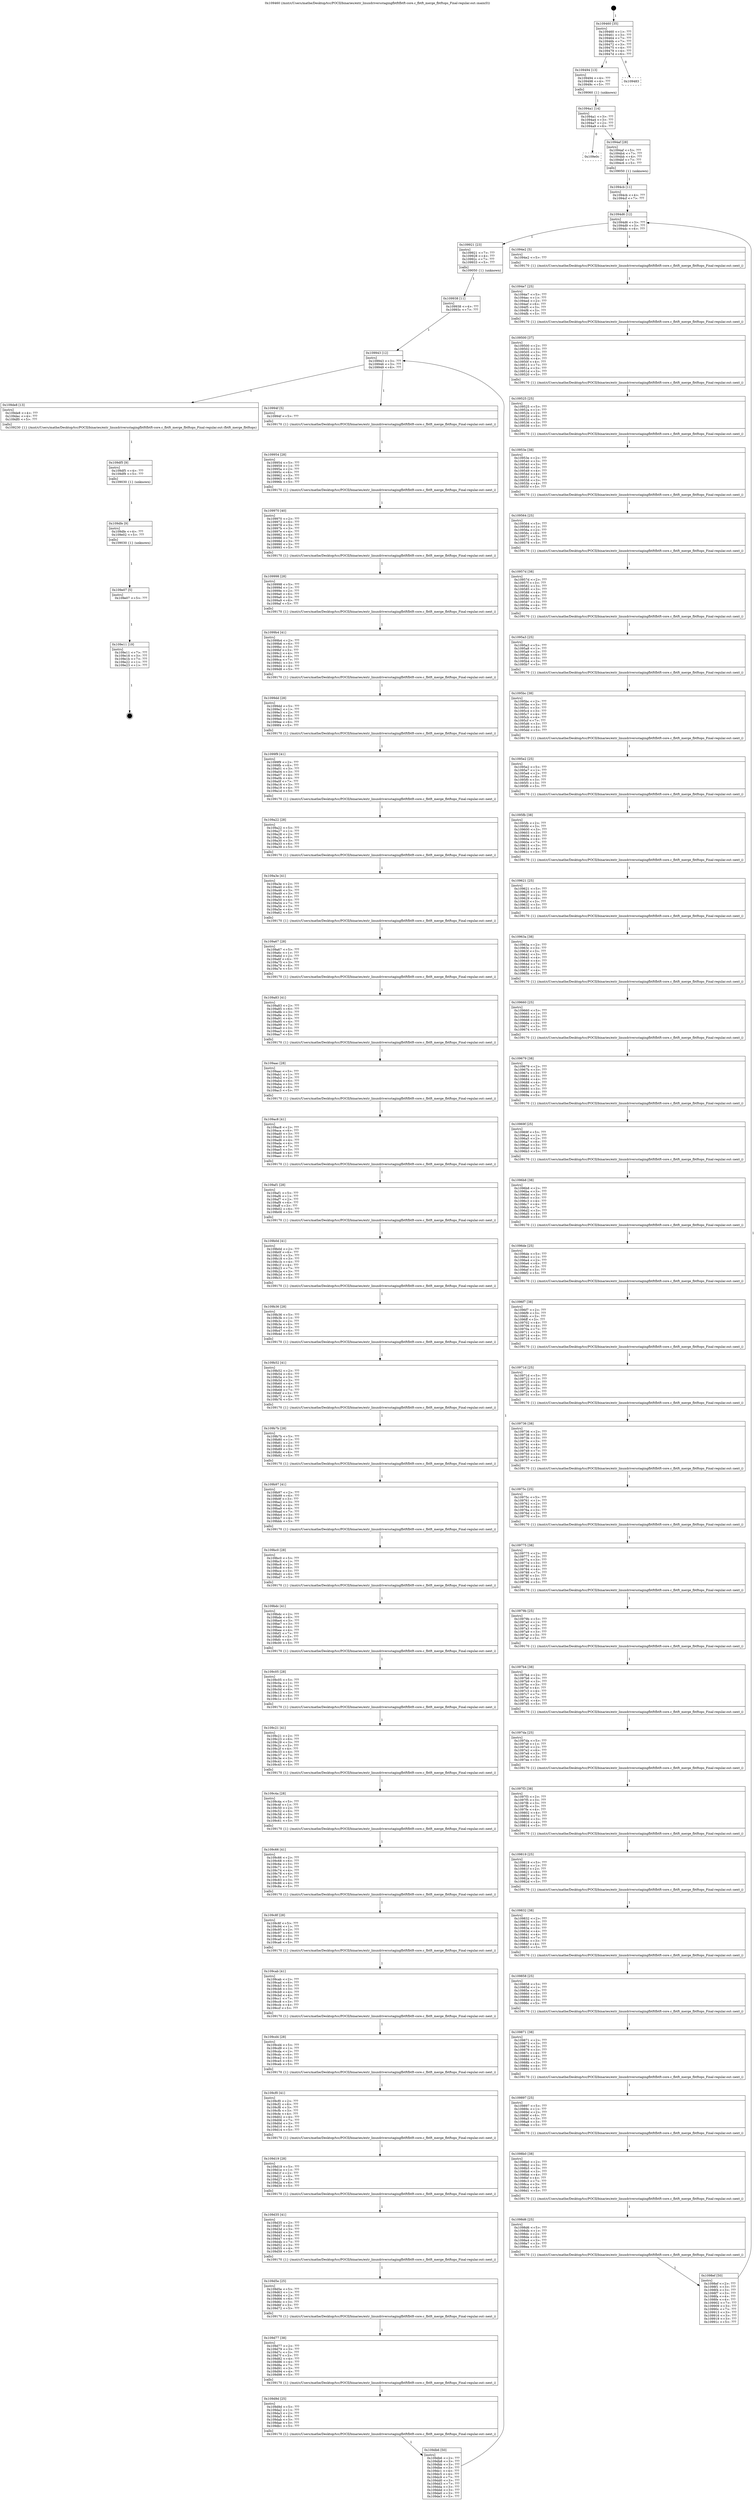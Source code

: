 digraph "0x109460" {
  label = "0x109460 (/mnt/c/Users/mathe/Desktop/tcc/POCII/binaries/extr_linuxdriversstagingfbtftfbtft-core.c_fbtft_merge_fbtftops_Final-regular.out::main(0))"
  labelloc = "t"
  node[shape=record]

  Entry [label="",width=0.3,height=0.3,shape=circle,fillcolor=black,style=filled]
  "0x109460" [label="{
     0x109460 [35]\l
     | [instrs]\l
     &nbsp;&nbsp;0x109460 \<+1\>: ???\l
     &nbsp;&nbsp;0x109461 \<+3\>: ???\l
     &nbsp;&nbsp;0x109464 \<+7\>: ???\l
     &nbsp;&nbsp;0x10946b \<+7\>: ???\l
     &nbsp;&nbsp;0x109472 \<+3\>: ???\l
     &nbsp;&nbsp;0x109475 \<+4\>: ???\l
     &nbsp;&nbsp;0x109479 \<+4\>: ???\l
     &nbsp;&nbsp;0x10947d \<+6\>: ???\l
  }"]
  "0x109494" [label="{
     0x109494 [13]\l
     | [instrs]\l
     &nbsp;&nbsp;0x109494 \<+4\>: ???\l
     &nbsp;&nbsp;0x109498 \<+4\>: ???\l
     &nbsp;&nbsp;0x10949c \<+5\>: ???\l
     | [calls]\l
     &nbsp;&nbsp;0x109060 \{1\} (unknown)\l
  }"]
  "0x109483" [label="{
     0x109483\l
  }", style=dashed]
  "0x1094a1" [label="{
     0x1094a1 [14]\l
     | [instrs]\l
     &nbsp;&nbsp;0x1094a1 \<+3\>: ???\l
     &nbsp;&nbsp;0x1094a4 \<+3\>: ???\l
     &nbsp;&nbsp;0x1094a7 \<+2\>: ???\l
     &nbsp;&nbsp;0x1094a9 \<+6\>: ???\l
  }"]
  "0x109e0c" [label="{
     0x109e0c\l
  }", style=dashed]
  "0x1094af" [label="{
     0x1094af [28]\l
     | [instrs]\l
     &nbsp;&nbsp;0x1094af \<+5\>: ???\l
     &nbsp;&nbsp;0x1094b4 \<+7\>: ???\l
     &nbsp;&nbsp;0x1094bb \<+4\>: ???\l
     &nbsp;&nbsp;0x1094bf \<+7\>: ???\l
     &nbsp;&nbsp;0x1094c6 \<+5\>: ???\l
     | [calls]\l
     &nbsp;&nbsp;0x109050 \{1\} (unknown)\l
  }"]
  Exit [label="",width=0.3,height=0.3,shape=circle,fillcolor=black,style=filled,peripheries=2]
  "0x1094d6" [label="{
     0x1094d6 [12]\l
     | [instrs]\l
     &nbsp;&nbsp;0x1094d6 \<+3\>: ???\l
     &nbsp;&nbsp;0x1094d9 \<+3\>: ???\l
     &nbsp;&nbsp;0x1094dc \<+6\>: ???\l
  }"]
  "0x109921" [label="{
     0x109921 [23]\l
     | [instrs]\l
     &nbsp;&nbsp;0x109921 \<+7\>: ???\l
     &nbsp;&nbsp;0x109928 \<+4\>: ???\l
     &nbsp;&nbsp;0x10992c \<+7\>: ???\l
     &nbsp;&nbsp;0x109933 \<+5\>: ???\l
     | [calls]\l
     &nbsp;&nbsp;0x109050 \{1\} (unknown)\l
  }"]
  "0x1094e2" [label="{
     0x1094e2 [5]\l
     | [instrs]\l
     &nbsp;&nbsp;0x1094e2 \<+5\>: ???\l
     | [calls]\l
     &nbsp;&nbsp;0x109170 \{1\} (/mnt/c/Users/mathe/Desktop/tcc/POCII/binaries/extr_linuxdriversstagingfbtftfbtft-core.c_fbtft_merge_fbtftops_Final-regular.out::next_i)\l
  }"]
  "0x1094e7" [label="{
     0x1094e7 [25]\l
     | [instrs]\l
     &nbsp;&nbsp;0x1094e7 \<+5\>: ???\l
     &nbsp;&nbsp;0x1094ec \<+1\>: ???\l
     &nbsp;&nbsp;0x1094ed \<+2\>: ???\l
     &nbsp;&nbsp;0x1094ef \<+6\>: ???\l
     &nbsp;&nbsp;0x1094f5 \<+3\>: ???\l
     &nbsp;&nbsp;0x1094f8 \<+3\>: ???\l
     &nbsp;&nbsp;0x1094fb \<+5\>: ???\l
     | [calls]\l
     &nbsp;&nbsp;0x109170 \{1\} (/mnt/c/Users/mathe/Desktop/tcc/POCII/binaries/extr_linuxdriversstagingfbtftfbtft-core.c_fbtft_merge_fbtftops_Final-regular.out::next_i)\l
  }"]
  "0x109500" [label="{
     0x109500 [37]\l
     | [instrs]\l
     &nbsp;&nbsp;0x109500 \<+2\>: ???\l
     &nbsp;&nbsp;0x109502 \<+3\>: ???\l
     &nbsp;&nbsp;0x109505 \<+3\>: ???\l
     &nbsp;&nbsp;0x109508 \<+3\>: ???\l
     &nbsp;&nbsp;0x10950b \<+4\>: ???\l
     &nbsp;&nbsp;0x10950f \<+4\>: ???\l
     &nbsp;&nbsp;0x109513 \<+7\>: ???\l
     &nbsp;&nbsp;0x10951a \<+3\>: ???\l
     &nbsp;&nbsp;0x10951d \<+3\>: ???\l
     &nbsp;&nbsp;0x109520 \<+5\>: ???\l
     | [calls]\l
     &nbsp;&nbsp;0x109170 \{1\} (/mnt/c/Users/mathe/Desktop/tcc/POCII/binaries/extr_linuxdriversstagingfbtftfbtft-core.c_fbtft_merge_fbtftops_Final-regular.out::next_i)\l
  }"]
  "0x109525" [label="{
     0x109525 [25]\l
     | [instrs]\l
     &nbsp;&nbsp;0x109525 \<+5\>: ???\l
     &nbsp;&nbsp;0x10952a \<+1\>: ???\l
     &nbsp;&nbsp;0x10952b \<+2\>: ???\l
     &nbsp;&nbsp;0x10952d \<+6\>: ???\l
     &nbsp;&nbsp;0x109533 \<+3\>: ???\l
     &nbsp;&nbsp;0x109536 \<+3\>: ???\l
     &nbsp;&nbsp;0x109539 \<+5\>: ???\l
     | [calls]\l
     &nbsp;&nbsp;0x109170 \{1\} (/mnt/c/Users/mathe/Desktop/tcc/POCII/binaries/extr_linuxdriversstagingfbtftfbtft-core.c_fbtft_merge_fbtftops_Final-regular.out::next_i)\l
  }"]
  "0x10953e" [label="{
     0x10953e [38]\l
     | [instrs]\l
     &nbsp;&nbsp;0x10953e \<+2\>: ???\l
     &nbsp;&nbsp;0x109540 \<+3\>: ???\l
     &nbsp;&nbsp;0x109543 \<+3\>: ???\l
     &nbsp;&nbsp;0x109546 \<+3\>: ???\l
     &nbsp;&nbsp;0x109549 \<+4\>: ???\l
     &nbsp;&nbsp;0x10954d \<+4\>: ???\l
     &nbsp;&nbsp;0x109551 \<+7\>: ???\l
     &nbsp;&nbsp;0x109558 \<+3\>: ???\l
     &nbsp;&nbsp;0x10955b \<+4\>: ???\l
     &nbsp;&nbsp;0x10955f \<+5\>: ???\l
     | [calls]\l
     &nbsp;&nbsp;0x109170 \{1\} (/mnt/c/Users/mathe/Desktop/tcc/POCII/binaries/extr_linuxdriversstagingfbtftfbtft-core.c_fbtft_merge_fbtftops_Final-regular.out::next_i)\l
  }"]
  "0x109564" [label="{
     0x109564 [25]\l
     | [instrs]\l
     &nbsp;&nbsp;0x109564 \<+5\>: ???\l
     &nbsp;&nbsp;0x109569 \<+1\>: ???\l
     &nbsp;&nbsp;0x10956a \<+2\>: ???\l
     &nbsp;&nbsp;0x10956c \<+6\>: ???\l
     &nbsp;&nbsp;0x109572 \<+3\>: ???\l
     &nbsp;&nbsp;0x109575 \<+3\>: ???\l
     &nbsp;&nbsp;0x109578 \<+5\>: ???\l
     | [calls]\l
     &nbsp;&nbsp;0x109170 \{1\} (/mnt/c/Users/mathe/Desktop/tcc/POCII/binaries/extr_linuxdriversstagingfbtftfbtft-core.c_fbtft_merge_fbtftops_Final-regular.out::next_i)\l
  }"]
  "0x10957d" [label="{
     0x10957d [38]\l
     | [instrs]\l
     &nbsp;&nbsp;0x10957d \<+2\>: ???\l
     &nbsp;&nbsp;0x10957f \<+3\>: ???\l
     &nbsp;&nbsp;0x109582 \<+3\>: ???\l
     &nbsp;&nbsp;0x109585 \<+3\>: ???\l
     &nbsp;&nbsp;0x109588 \<+4\>: ???\l
     &nbsp;&nbsp;0x10958c \<+4\>: ???\l
     &nbsp;&nbsp;0x109590 \<+7\>: ???\l
     &nbsp;&nbsp;0x109597 \<+3\>: ???\l
     &nbsp;&nbsp;0x10959a \<+4\>: ???\l
     &nbsp;&nbsp;0x10959e \<+5\>: ???\l
     | [calls]\l
     &nbsp;&nbsp;0x109170 \{1\} (/mnt/c/Users/mathe/Desktop/tcc/POCII/binaries/extr_linuxdriversstagingfbtftfbtft-core.c_fbtft_merge_fbtftops_Final-regular.out::next_i)\l
  }"]
  "0x1095a3" [label="{
     0x1095a3 [25]\l
     | [instrs]\l
     &nbsp;&nbsp;0x1095a3 \<+5\>: ???\l
     &nbsp;&nbsp;0x1095a8 \<+1\>: ???\l
     &nbsp;&nbsp;0x1095a9 \<+2\>: ???\l
     &nbsp;&nbsp;0x1095ab \<+6\>: ???\l
     &nbsp;&nbsp;0x1095b1 \<+3\>: ???\l
     &nbsp;&nbsp;0x1095b4 \<+3\>: ???\l
     &nbsp;&nbsp;0x1095b7 \<+5\>: ???\l
     | [calls]\l
     &nbsp;&nbsp;0x109170 \{1\} (/mnt/c/Users/mathe/Desktop/tcc/POCII/binaries/extr_linuxdriversstagingfbtftfbtft-core.c_fbtft_merge_fbtftops_Final-regular.out::next_i)\l
  }"]
  "0x1095bc" [label="{
     0x1095bc [38]\l
     | [instrs]\l
     &nbsp;&nbsp;0x1095bc \<+2\>: ???\l
     &nbsp;&nbsp;0x1095be \<+3\>: ???\l
     &nbsp;&nbsp;0x1095c1 \<+3\>: ???\l
     &nbsp;&nbsp;0x1095c4 \<+3\>: ???\l
     &nbsp;&nbsp;0x1095c7 \<+4\>: ???\l
     &nbsp;&nbsp;0x1095cb \<+4\>: ???\l
     &nbsp;&nbsp;0x1095cf \<+7\>: ???\l
     &nbsp;&nbsp;0x1095d6 \<+3\>: ???\l
     &nbsp;&nbsp;0x1095d9 \<+4\>: ???\l
     &nbsp;&nbsp;0x1095dd \<+5\>: ???\l
     | [calls]\l
     &nbsp;&nbsp;0x109170 \{1\} (/mnt/c/Users/mathe/Desktop/tcc/POCII/binaries/extr_linuxdriversstagingfbtftfbtft-core.c_fbtft_merge_fbtftops_Final-regular.out::next_i)\l
  }"]
  "0x1095e2" [label="{
     0x1095e2 [25]\l
     | [instrs]\l
     &nbsp;&nbsp;0x1095e2 \<+5\>: ???\l
     &nbsp;&nbsp;0x1095e7 \<+1\>: ???\l
     &nbsp;&nbsp;0x1095e8 \<+2\>: ???\l
     &nbsp;&nbsp;0x1095ea \<+6\>: ???\l
     &nbsp;&nbsp;0x1095f0 \<+3\>: ???\l
     &nbsp;&nbsp;0x1095f3 \<+3\>: ???\l
     &nbsp;&nbsp;0x1095f6 \<+5\>: ???\l
     | [calls]\l
     &nbsp;&nbsp;0x109170 \{1\} (/mnt/c/Users/mathe/Desktop/tcc/POCII/binaries/extr_linuxdriversstagingfbtftfbtft-core.c_fbtft_merge_fbtftops_Final-regular.out::next_i)\l
  }"]
  "0x1095fb" [label="{
     0x1095fb [38]\l
     | [instrs]\l
     &nbsp;&nbsp;0x1095fb \<+2\>: ???\l
     &nbsp;&nbsp;0x1095fd \<+3\>: ???\l
     &nbsp;&nbsp;0x109600 \<+3\>: ???\l
     &nbsp;&nbsp;0x109603 \<+3\>: ???\l
     &nbsp;&nbsp;0x109606 \<+4\>: ???\l
     &nbsp;&nbsp;0x10960a \<+4\>: ???\l
     &nbsp;&nbsp;0x10960e \<+7\>: ???\l
     &nbsp;&nbsp;0x109615 \<+3\>: ???\l
     &nbsp;&nbsp;0x109618 \<+4\>: ???\l
     &nbsp;&nbsp;0x10961c \<+5\>: ???\l
     | [calls]\l
     &nbsp;&nbsp;0x109170 \{1\} (/mnt/c/Users/mathe/Desktop/tcc/POCII/binaries/extr_linuxdriversstagingfbtftfbtft-core.c_fbtft_merge_fbtftops_Final-regular.out::next_i)\l
  }"]
  "0x109621" [label="{
     0x109621 [25]\l
     | [instrs]\l
     &nbsp;&nbsp;0x109621 \<+5\>: ???\l
     &nbsp;&nbsp;0x109626 \<+1\>: ???\l
     &nbsp;&nbsp;0x109627 \<+2\>: ???\l
     &nbsp;&nbsp;0x109629 \<+6\>: ???\l
     &nbsp;&nbsp;0x10962f \<+3\>: ???\l
     &nbsp;&nbsp;0x109632 \<+3\>: ???\l
     &nbsp;&nbsp;0x109635 \<+5\>: ???\l
     | [calls]\l
     &nbsp;&nbsp;0x109170 \{1\} (/mnt/c/Users/mathe/Desktop/tcc/POCII/binaries/extr_linuxdriversstagingfbtftfbtft-core.c_fbtft_merge_fbtftops_Final-regular.out::next_i)\l
  }"]
  "0x10963a" [label="{
     0x10963a [38]\l
     | [instrs]\l
     &nbsp;&nbsp;0x10963a \<+2\>: ???\l
     &nbsp;&nbsp;0x10963c \<+3\>: ???\l
     &nbsp;&nbsp;0x10963f \<+3\>: ???\l
     &nbsp;&nbsp;0x109642 \<+3\>: ???\l
     &nbsp;&nbsp;0x109645 \<+4\>: ???\l
     &nbsp;&nbsp;0x109649 \<+4\>: ???\l
     &nbsp;&nbsp;0x10964d \<+7\>: ???\l
     &nbsp;&nbsp;0x109654 \<+3\>: ???\l
     &nbsp;&nbsp;0x109657 \<+4\>: ???\l
     &nbsp;&nbsp;0x10965b \<+5\>: ???\l
     | [calls]\l
     &nbsp;&nbsp;0x109170 \{1\} (/mnt/c/Users/mathe/Desktop/tcc/POCII/binaries/extr_linuxdriversstagingfbtftfbtft-core.c_fbtft_merge_fbtftops_Final-regular.out::next_i)\l
  }"]
  "0x109660" [label="{
     0x109660 [25]\l
     | [instrs]\l
     &nbsp;&nbsp;0x109660 \<+5\>: ???\l
     &nbsp;&nbsp;0x109665 \<+1\>: ???\l
     &nbsp;&nbsp;0x109666 \<+2\>: ???\l
     &nbsp;&nbsp;0x109668 \<+6\>: ???\l
     &nbsp;&nbsp;0x10966e \<+3\>: ???\l
     &nbsp;&nbsp;0x109671 \<+3\>: ???\l
     &nbsp;&nbsp;0x109674 \<+5\>: ???\l
     | [calls]\l
     &nbsp;&nbsp;0x109170 \{1\} (/mnt/c/Users/mathe/Desktop/tcc/POCII/binaries/extr_linuxdriversstagingfbtftfbtft-core.c_fbtft_merge_fbtftops_Final-regular.out::next_i)\l
  }"]
  "0x109679" [label="{
     0x109679 [38]\l
     | [instrs]\l
     &nbsp;&nbsp;0x109679 \<+2\>: ???\l
     &nbsp;&nbsp;0x10967b \<+3\>: ???\l
     &nbsp;&nbsp;0x10967e \<+3\>: ???\l
     &nbsp;&nbsp;0x109681 \<+3\>: ???\l
     &nbsp;&nbsp;0x109684 \<+4\>: ???\l
     &nbsp;&nbsp;0x109688 \<+4\>: ???\l
     &nbsp;&nbsp;0x10968c \<+7\>: ???\l
     &nbsp;&nbsp;0x109693 \<+3\>: ???\l
     &nbsp;&nbsp;0x109696 \<+4\>: ???\l
     &nbsp;&nbsp;0x10969a \<+5\>: ???\l
     | [calls]\l
     &nbsp;&nbsp;0x109170 \{1\} (/mnt/c/Users/mathe/Desktop/tcc/POCII/binaries/extr_linuxdriversstagingfbtftfbtft-core.c_fbtft_merge_fbtftops_Final-regular.out::next_i)\l
  }"]
  "0x10969f" [label="{
     0x10969f [25]\l
     | [instrs]\l
     &nbsp;&nbsp;0x10969f \<+5\>: ???\l
     &nbsp;&nbsp;0x1096a4 \<+1\>: ???\l
     &nbsp;&nbsp;0x1096a5 \<+2\>: ???\l
     &nbsp;&nbsp;0x1096a7 \<+6\>: ???\l
     &nbsp;&nbsp;0x1096ad \<+3\>: ???\l
     &nbsp;&nbsp;0x1096b0 \<+3\>: ???\l
     &nbsp;&nbsp;0x1096b3 \<+5\>: ???\l
     | [calls]\l
     &nbsp;&nbsp;0x109170 \{1\} (/mnt/c/Users/mathe/Desktop/tcc/POCII/binaries/extr_linuxdriversstagingfbtftfbtft-core.c_fbtft_merge_fbtftops_Final-regular.out::next_i)\l
  }"]
  "0x1096b8" [label="{
     0x1096b8 [38]\l
     | [instrs]\l
     &nbsp;&nbsp;0x1096b8 \<+2\>: ???\l
     &nbsp;&nbsp;0x1096ba \<+3\>: ???\l
     &nbsp;&nbsp;0x1096bd \<+3\>: ???\l
     &nbsp;&nbsp;0x1096c0 \<+3\>: ???\l
     &nbsp;&nbsp;0x1096c3 \<+4\>: ???\l
     &nbsp;&nbsp;0x1096c7 \<+4\>: ???\l
     &nbsp;&nbsp;0x1096cb \<+7\>: ???\l
     &nbsp;&nbsp;0x1096d2 \<+3\>: ???\l
     &nbsp;&nbsp;0x1096d5 \<+4\>: ???\l
     &nbsp;&nbsp;0x1096d9 \<+5\>: ???\l
     | [calls]\l
     &nbsp;&nbsp;0x109170 \{1\} (/mnt/c/Users/mathe/Desktop/tcc/POCII/binaries/extr_linuxdriversstagingfbtftfbtft-core.c_fbtft_merge_fbtftops_Final-regular.out::next_i)\l
  }"]
  "0x1096de" [label="{
     0x1096de [25]\l
     | [instrs]\l
     &nbsp;&nbsp;0x1096de \<+5\>: ???\l
     &nbsp;&nbsp;0x1096e3 \<+1\>: ???\l
     &nbsp;&nbsp;0x1096e4 \<+2\>: ???\l
     &nbsp;&nbsp;0x1096e6 \<+6\>: ???\l
     &nbsp;&nbsp;0x1096ec \<+3\>: ???\l
     &nbsp;&nbsp;0x1096ef \<+3\>: ???\l
     &nbsp;&nbsp;0x1096f2 \<+5\>: ???\l
     | [calls]\l
     &nbsp;&nbsp;0x109170 \{1\} (/mnt/c/Users/mathe/Desktop/tcc/POCII/binaries/extr_linuxdriversstagingfbtftfbtft-core.c_fbtft_merge_fbtftops_Final-regular.out::next_i)\l
  }"]
  "0x1096f7" [label="{
     0x1096f7 [38]\l
     | [instrs]\l
     &nbsp;&nbsp;0x1096f7 \<+2\>: ???\l
     &nbsp;&nbsp;0x1096f9 \<+3\>: ???\l
     &nbsp;&nbsp;0x1096fc \<+3\>: ???\l
     &nbsp;&nbsp;0x1096ff \<+3\>: ???\l
     &nbsp;&nbsp;0x109702 \<+4\>: ???\l
     &nbsp;&nbsp;0x109706 \<+4\>: ???\l
     &nbsp;&nbsp;0x10970a \<+7\>: ???\l
     &nbsp;&nbsp;0x109711 \<+3\>: ???\l
     &nbsp;&nbsp;0x109714 \<+4\>: ???\l
     &nbsp;&nbsp;0x109718 \<+5\>: ???\l
     | [calls]\l
     &nbsp;&nbsp;0x109170 \{1\} (/mnt/c/Users/mathe/Desktop/tcc/POCII/binaries/extr_linuxdriversstagingfbtftfbtft-core.c_fbtft_merge_fbtftops_Final-regular.out::next_i)\l
  }"]
  "0x10971d" [label="{
     0x10971d [25]\l
     | [instrs]\l
     &nbsp;&nbsp;0x10971d \<+5\>: ???\l
     &nbsp;&nbsp;0x109722 \<+1\>: ???\l
     &nbsp;&nbsp;0x109723 \<+2\>: ???\l
     &nbsp;&nbsp;0x109725 \<+6\>: ???\l
     &nbsp;&nbsp;0x10972b \<+3\>: ???\l
     &nbsp;&nbsp;0x10972e \<+3\>: ???\l
     &nbsp;&nbsp;0x109731 \<+5\>: ???\l
     | [calls]\l
     &nbsp;&nbsp;0x109170 \{1\} (/mnt/c/Users/mathe/Desktop/tcc/POCII/binaries/extr_linuxdriversstagingfbtftfbtft-core.c_fbtft_merge_fbtftops_Final-regular.out::next_i)\l
  }"]
  "0x109736" [label="{
     0x109736 [38]\l
     | [instrs]\l
     &nbsp;&nbsp;0x109736 \<+2\>: ???\l
     &nbsp;&nbsp;0x109738 \<+3\>: ???\l
     &nbsp;&nbsp;0x10973b \<+3\>: ???\l
     &nbsp;&nbsp;0x10973e \<+3\>: ???\l
     &nbsp;&nbsp;0x109741 \<+4\>: ???\l
     &nbsp;&nbsp;0x109745 \<+4\>: ???\l
     &nbsp;&nbsp;0x109749 \<+7\>: ???\l
     &nbsp;&nbsp;0x109750 \<+3\>: ???\l
     &nbsp;&nbsp;0x109753 \<+4\>: ???\l
     &nbsp;&nbsp;0x109757 \<+5\>: ???\l
     | [calls]\l
     &nbsp;&nbsp;0x109170 \{1\} (/mnt/c/Users/mathe/Desktop/tcc/POCII/binaries/extr_linuxdriversstagingfbtftfbtft-core.c_fbtft_merge_fbtftops_Final-regular.out::next_i)\l
  }"]
  "0x10975c" [label="{
     0x10975c [25]\l
     | [instrs]\l
     &nbsp;&nbsp;0x10975c \<+5\>: ???\l
     &nbsp;&nbsp;0x109761 \<+1\>: ???\l
     &nbsp;&nbsp;0x109762 \<+2\>: ???\l
     &nbsp;&nbsp;0x109764 \<+6\>: ???\l
     &nbsp;&nbsp;0x10976a \<+3\>: ???\l
     &nbsp;&nbsp;0x10976d \<+3\>: ???\l
     &nbsp;&nbsp;0x109770 \<+5\>: ???\l
     | [calls]\l
     &nbsp;&nbsp;0x109170 \{1\} (/mnt/c/Users/mathe/Desktop/tcc/POCII/binaries/extr_linuxdriversstagingfbtftfbtft-core.c_fbtft_merge_fbtftops_Final-regular.out::next_i)\l
  }"]
  "0x109775" [label="{
     0x109775 [38]\l
     | [instrs]\l
     &nbsp;&nbsp;0x109775 \<+2\>: ???\l
     &nbsp;&nbsp;0x109777 \<+3\>: ???\l
     &nbsp;&nbsp;0x10977a \<+3\>: ???\l
     &nbsp;&nbsp;0x10977d \<+3\>: ???\l
     &nbsp;&nbsp;0x109780 \<+4\>: ???\l
     &nbsp;&nbsp;0x109784 \<+4\>: ???\l
     &nbsp;&nbsp;0x109788 \<+7\>: ???\l
     &nbsp;&nbsp;0x10978f \<+3\>: ???\l
     &nbsp;&nbsp;0x109792 \<+4\>: ???\l
     &nbsp;&nbsp;0x109796 \<+5\>: ???\l
     | [calls]\l
     &nbsp;&nbsp;0x109170 \{1\} (/mnt/c/Users/mathe/Desktop/tcc/POCII/binaries/extr_linuxdriversstagingfbtftfbtft-core.c_fbtft_merge_fbtftops_Final-regular.out::next_i)\l
  }"]
  "0x10979b" [label="{
     0x10979b [25]\l
     | [instrs]\l
     &nbsp;&nbsp;0x10979b \<+5\>: ???\l
     &nbsp;&nbsp;0x1097a0 \<+1\>: ???\l
     &nbsp;&nbsp;0x1097a1 \<+2\>: ???\l
     &nbsp;&nbsp;0x1097a3 \<+6\>: ???\l
     &nbsp;&nbsp;0x1097a9 \<+3\>: ???\l
     &nbsp;&nbsp;0x1097ac \<+3\>: ???\l
     &nbsp;&nbsp;0x1097af \<+5\>: ???\l
     | [calls]\l
     &nbsp;&nbsp;0x109170 \{1\} (/mnt/c/Users/mathe/Desktop/tcc/POCII/binaries/extr_linuxdriversstagingfbtftfbtft-core.c_fbtft_merge_fbtftops_Final-regular.out::next_i)\l
  }"]
  "0x1097b4" [label="{
     0x1097b4 [38]\l
     | [instrs]\l
     &nbsp;&nbsp;0x1097b4 \<+2\>: ???\l
     &nbsp;&nbsp;0x1097b6 \<+3\>: ???\l
     &nbsp;&nbsp;0x1097b9 \<+3\>: ???\l
     &nbsp;&nbsp;0x1097bc \<+3\>: ???\l
     &nbsp;&nbsp;0x1097bf \<+4\>: ???\l
     &nbsp;&nbsp;0x1097c3 \<+4\>: ???\l
     &nbsp;&nbsp;0x1097c7 \<+7\>: ???\l
     &nbsp;&nbsp;0x1097ce \<+3\>: ???\l
     &nbsp;&nbsp;0x1097d1 \<+4\>: ???\l
     &nbsp;&nbsp;0x1097d5 \<+5\>: ???\l
     | [calls]\l
     &nbsp;&nbsp;0x109170 \{1\} (/mnt/c/Users/mathe/Desktop/tcc/POCII/binaries/extr_linuxdriversstagingfbtftfbtft-core.c_fbtft_merge_fbtftops_Final-regular.out::next_i)\l
  }"]
  "0x1097da" [label="{
     0x1097da [25]\l
     | [instrs]\l
     &nbsp;&nbsp;0x1097da \<+5\>: ???\l
     &nbsp;&nbsp;0x1097df \<+1\>: ???\l
     &nbsp;&nbsp;0x1097e0 \<+2\>: ???\l
     &nbsp;&nbsp;0x1097e2 \<+6\>: ???\l
     &nbsp;&nbsp;0x1097e8 \<+3\>: ???\l
     &nbsp;&nbsp;0x1097eb \<+3\>: ???\l
     &nbsp;&nbsp;0x1097ee \<+5\>: ???\l
     | [calls]\l
     &nbsp;&nbsp;0x109170 \{1\} (/mnt/c/Users/mathe/Desktop/tcc/POCII/binaries/extr_linuxdriversstagingfbtftfbtft-core.c_fbtft_merge_fbtftops_Final-regular.out::next_i)\l
  }"]
  "0x1097f3" [label="{
     0x1097f3 [38]\l
     | [instrs]\l
     &nbsp;&nbsp;0x1097f3 \<+2\>: ???\l
     &nbsp;&nbsp;0x1097f5 \<+3\>: ???\l
     &nbsp;&nbsp;0x1097f8 \<+3\>: ???\l
     &nbsp;&nbsp;0x1097fb \<+3\>: ???\l
     &nbsp;&nbsp;0x1097fe \<+4\>: ???\l
     &nbsp;&nbsp;0x109802 \<+4\>: ???\l
     &nbsp;&nbsp;0x109806 \<+7\>: ???\l
     &nbsp;&nbsp;0x10980d \<+3\>: ???\l
     &nbsp;&nbsp;0x109810 \<+4\>: ???\l
     &nbsp;&nbsp;0x109814 \<+5\>: ???\l
     | [calls]\l
     &nbsp;&nbsp;0x109170 \{1\} (/mnt/c/Users/mathe/Desktop/tcc/POCII/binaries/extr_linuxdriversstagingfbtftfbtft-core.c_fbtft_merge_fbtftops_Final-regular.out::next_i)\l
  }"]
  "0x109819" [label="{
     0x109819 [25]\l
     | [instrs]\l
     &nbsp;&nbsp;0x109819 \<+5\>: ???\l
     &nbsp;&nbsp;0x10981e \<+1\>: ???\l
     &nbsp;&nbsp;0x10981f \<+2\>: ???\l
     &nbsp;&nbsp;0x109821 \<+6\>: ???\l
     &nbsp;&nbsp;0x109827 \<+3\>: ???\l
     &nbsp;&nbsp;0x10982a \<+3\>: ???\l
     &nbsp;&nbsp;0x10982d \<+5\>: ???\l
     | [calls]\l
     &nbsp;&nbsp;0x109170 \{1\} (/mnt/c/Users/mathe/Desktop/tcc/POCII/binaries/extr_linuxdriversstagingfbtftfbtft-core.c_fbtft_merge_fbtftops_Final-regular.out::next_i)\l
  }"]
  "0x109832" [label="{
     0x109832 [38]\l
     | [instrs]\l
     &nbsp;&nbsp;0x109832 \<+2\>: ???\l
     &nbsp;&nbsp;0x109834 \<+3\>: ???\l
     &nbsp;&nbsp;0x109837 \<+3\>: ???\l
     &nbsp;&nbsp;0x10983a \<+3\>: ???\l
     &nbsp;&nbsp;0x10983d \<+4\>: ???\l
     &nbsp;&nbsp;0x109841 \<+4\>: ???\l
     &nbsp;&nbsp;0x109845 \<+7\>: ???\l
     &nbsp;&nbsp;0x10984c \<+3\>: ???\l
     &nbsp;&nbsp;0x10984f \<+4\>: ???\l
     &nbsp;&nbsp;0x109853 \<+5\>: ???\l
     | [calls]\l
     &nbsp;&nbsp;0x109170 \{1\} (/mnt/c/Users/mathe/Desktop/tcc/POCII/binaries/extr_linuxdriversstagingfbtftfbtft-core.c_fbtft_merge_fbtftops_Final-regular.out::next_i)\l
  }"]
  "0x109858" [label="{
     0x109858 [25]\l
     | [instrs]\l
     &nbsp;&nbsp;0x109858 \<+5\>: ???\l
     &nbsp;&nbsp;0x10985d \<+1\>: ???\l
     &nbsp;&nbsp;0x10985e \<+2\>: ???\l
     &nbsp;&nbsp;0x109860 \<+6\>: ???\l
     &nbsp;&nbsp;0x109866 \<+3\>: ???\l
     &nbsp;&nbsp;0x109869 \<+3\>: ???\l
     &nbsp;&nbsp;0x10986c \<+5\>: ???\l
     | [calls]\l
     &nbsp;&nbsp;0x109170 \{1\} (/mnt/c/Users/mathe/Desktop/tcc/POCII/binaries/extr_linuxdriversstagingfbtftfbtft-core.c_fbtft_merge_fbtftops_Final-regular.out::next_i)\l
  }"]
  "0x109871" [label="{
     0x109871 [38]\l
     | [instrs]\l
     &nbsp;&nbsp;0x109871 \<+2\>: ???\l
     &nbsp;&nbsp;0x109873 \<+3\>: ???\l
     &nbsp;&nbsp;0x109876 \<+3\>: ???\l
     &nbsp;&nbsp;0x109879 \<+3\>: ???\l
     &nbsp;&nbsp;0x10987c \<+4\>: ???\l
     &nbsp;&nbsp;0x109880 \<+4\>: ???\l
     &nbsp;&nbsp;0x109884 \<+7\>: ???\l
     &nbsp;&nbsp;0x10988b \<+3\>: ???\l
     &nbsp;&nbsp;0x10988e \<+4\>: ???\l
     &nbsp;&nbsp;0x109892 \<+5\>: ???\l
     | [calls]\l
     &nbsp;&nbsp;0x109170 \{1\} (/mnt/c/Users/mathe/Desktop/tcc/POCII/binaries/extr_linuxdriversstagingfbtftfbtft-core.c_fbtft_merge_fbtftops_Final-regular.out::next_i)\l
  }"]
  "0x109897" [label="{
     0x109897 [25]\l
     | [instrs]\l
     &nbsp;&nbsp;0x109897 \<+5\>: ???\l
     &nbsp;&nbsp;0x10989c \<+1\>: ???\l
     &nbsp;&nbsp;0x10989d \<+2\>: ???\l
     &nbsp;&nbsp;0x10989f \<+6\>: ???\l
     &nbsp;&nbsp;0x1098a5 \<+3\>: ???\l
     &nbsp;&nbsp;0x1098a8 \<+3\>: ???\l
     &nbsp;&nbsp;0x1098ab \<+5\>: ???\l
     | [calls]\l
     &nbsp;&nbsp;0x109170 \{1\} (/mnt/c/Users/mathe/Desktop/tcc/POCII/binaries/extr_linuxdriversstagingfbtftfbtft-core.c_fbtft_merge_fbtftops_Final-regular.out::next_i)\l
  }"]
  "0x1098b0" [label="{
     0x1098b0 [38]\l
     | [instrs]\l
     &nbsp;&nbsp;0x1098b0 \<+2\>: ???\l
     &nbsp;&nbsp;0x1098b2 \<+3\>: ???\l
     &nbsp;&nbsp;0x1098b5 \<+3\>: ???\l
     &nbsp;&nbsp;0x1098b8 \<+3\>: ???\l
     &nbsp;&nbsp;0x1098bb \<+4\>: ???\l
     &nbsp;&nbsp;0x1098bf \<+4\>: ???\l
     &nbsp;&nbsp;0x1098c3 \<+7\>: ???\l
     &nbsp;&nbsp;0x1098ca \<+3\>: ???\l
     &nbsp;&nbsp;0x1098cd \<+4\>: ???\l
     &nbsp;&nbsp;0x1098d1 \<+5\>: ???\l
     | [calls]\l
     &nbsp;&nbsp;0x109170 \{1\} (/mnt/c/Users/mathe/Desktop/tcc/POCII/binaries/extr_linuxdriversstagingfbtftfbtft-core.c_fbtft_merge_fbtftops_Final-regular.out::next_i)\l
  }"]
  "0x1098d6" [label="{
     0x1098d6 [25]\l
     | [instrs]\l
     &nbsp;&nbsp;0x1098d6 \<+5\>: ???\l
     &nbsp;&nbsp;0x1098db \<+1\>: ???\l
     &nbsp;&nbsp;0x1098dc \<+2\>: ???\l
     &nbsp;&nbsp;0x1098de \<+6\>: ???\l
     &nbsp;&nbsp;0x1098e4 \<+3\>: ???\l
     &nbsp;&nbsp;0x1098e7 \<+3\>: ???\l
     &nbsp;&nbsp;0x1098ea \<+5\>: ???\l
     | [calls]\l
     &nbsp;&nbsp;0x109170 \{1\} (/mnt/c/Users/mathe/Desktop/tcc/POCII/binaries/extr_linuxdriversstagingfbtftfbtft-core.c_fbtft_merge_fbtftops_Final-regular.out::next_i)\l
  }"]
  "0x1098ef" [label="{
     0x1098ef [50]\l
     | [instrs]\l
     &nbsp;&nbsp;0x1098ef \<+2\>: ???\l
     &nbsp;&nbsp;0x1098f1 \<+3\>: ???\l
     &nbsp;&nbsp;0x1098f4 \<+3\>: ???\l
     &nbsp;&nbsp;0x1098f7 \<+3\>: ???\l
     &nbsp;&nbsp;0x1098fa \<+4\>: ???\l
     &nbsp;&nbsp;0x1098fe \<+4\>: ???\l
     &nbsp;&nbsp;0x109902 \<+7\>: ???\l
     &nbsp;&nbsp;0x109909 \<+3\>: ???\l
     &nbsp;&nbsp;0x10990c \<+7\>: ???\l
     &nbsp;&nbsp;0x109913 \<+3\>: ???\l
     &nbsp;&nbsp;0x109916 \<+3\>: ???\l
     &nbsp;&nbsp;0x109919 \<+3\>: ???\l
     &nbsp;&nbsp;0x10991c \<+5\>: ???\l
  }"]
  "0x1094cb" [label="{
     0x1094cb [11]\l
     | [instrs]\l
     &nbsp;&nbsp;0x1094cb \<+4\>: ???\l
     &nbsp;&nbsp;0x1094cf \<+7\>: ???\l
  }"]
  "0x109943" [label="{
     0x109943 [12]\l
     | [instrs]\l
     &nbsp;&nbsp;0x109943 \<+3\>: ???\l
     &nbsp;&nbsp;0x109946 \<+3\>: ???\l
     &nbsp;&nbsp;0x109949 \<+6\>: ???\l
  }"]
  "0x109de8" [label="{
     0x109de8 [13]\l
     | [instrs]\l
     &nbsp;&nbsp;0x109de8 \<+4\>: ???\l
     &nbsp;&nbsp;0x109dec \<+4\>: ???\l
     &nbsp;&nbsp;0x109df0 \<+5\>: ???\l
     | [calls]\l
     &nbsp;&nbsp;0x109230 \{1\} (/mnt/c/Users/mathe/Desktop/tcc/POCII/binaries/extr_linuxdriversstagingfbtftfbtft-core.c_fbtft_merge_fbtftops_Final-regular.out::fbtft_merge_fbtftops)\l
  }"]
  "0x10994f" [label="{
     0x10994f [5]\l
     | [instrs]\l
     &nbsp;&nbsp;0x10994f \<+5\>: ???\l
     | [calls]\l
     &nbsp;&nbsp;0x109170 \{1\} (/mnt/c/Users/mathe/Desktop/tcc/POCII/binaries/extr_linuxdriversstagingfbtftfbtft-core.c_fbtft_merge_fbtftops_Final-regular.out::next_i)\l
  }"]
  "0x109954" [label="{
     0x109954 [28]\l
     | [instrs]\l
     &nbsp;&nbsp;0x109954 \<+5\>: ???\l
     &nbsp;&nbsp;0x109959 \<+1\>: ???\l
     &nbsp;&nbsp;0x10995a \<+2\>: ???\l
     &nbsp;&nbsp;0x10995c \<+6\>: ???\l
     &nbsp;&nbsp;0x109962 \<+3\>: ???\l
     &nbsp;&nbsp;0x109965 \<+6\>: ???\l
     &nbsp;&nbsp;0x10996b \<+5\>: ???\l
     | [calls]\l
     &nbsp;&nbsp;0x109170 \{1\} (/mnt/c/Users/mathe/Desktop/tcc/POCII/binaries/extr_linuxdriversstagingfbtftfbtft-core.c_fbtft_merge_fbtftops_Final-regular.out::next_i)\l
  }"]
  "0x109970" [label="{
     0x109970 [40]\l
     | [instrs]\l
     &nbsp;&nbsp;0x109970 \<+2\>: ???\l
     &nbsp;&nbsp;0x109972 \<+6\>: ???\l
     &nbsp;&nbsp;0x109978 \<+3\>: ???\l
     &nbsp;&nbsp;0x10997b \<+3\>: ???\l
     &nbsp;&nbsp;0x10997e \<+4\>: ???\l
     &nbsp;&nbsp;0x109982 \<+4\>: ???\l
     &nbsp;&nbsp;0x109986 \<+7\>: ???\l
     &nbsp;&nbsp;0x10998d \<+3\>: ???\l
     &nbsp;&nbsp;0x109990 \<+3\>: ???\l
     &nbsp;&nbsp;0x109993 \<+5\>: ???\l
     | [calls]\l
     &nbsp;&nbsp;0x109170 \{1\} (/mnt/c/Users/mathe/Desktop/tcc/POCII/binaries/extr_linuxdriversstagingfbtftfbtft-core.c_fbtft_merge_fbtftops_Final-regular.out::next_i)\l
  }"]
  "0x109998" [label="{
     0x109998 [28]\l
     | [instrs]\l
     &nbsp;&nbsp;0x109998 \<+5\>: ???\l
     &nbsp;&nbsp;0x10999d \<+1\>: ???\l
     &nbsp;&nbsp;0x10999e \<+2\>: ???\l
     &nbsp;&nbsp;0x1099a0 \<+6\>: ???\l
     &nbsp;&nbsp;0x1099a6 \<+3\>: ???\l
     &nbsp;&nbsp;0x1099a9 \<+6\>: ???\l
     &nbsp;&nbsp;0x1099af \<+5\>: ???\l
     | [calls]\l
     &nbsp;&nbsp;0x109170 \{1\} (/mnt/c/Users/mathe/Desktop/tcc/POCII/binaries/extr_linuxdriversstagingfbtftfbtft-core.c_fbtft_merge_fbtftops_Final-regular.out::next_i)\l
  }"]
  "0x1099b4" [label="{
     0x1099b4 [41]\l
     | [instrs]\l
     &nbsp;&nbsp;0x1099b4 \<+2\>: ???\l
     &nbsp;&nbsp;0x1099b6 \<+6\>: ???\l
     &nbsp;&nbsp;0x1099bc \<+3\>: ???\l
     &nbsp;&nbsp;0x1099bf \<+3\>: ???\l
     &nbsp;&nbsp;0x1099c2 \<+4\>: ???\l
     &nbsp;&nbsp;0x1099c6 \<+4\>: ???\l
     &nbsp;&nbsp;0x1099ca \<+7\>: ???\l
     &nbsp;&nbsp;0x1099d1 \<+3\>: ???\l
     &nbsp;&nbsp;0x1099d4 \<+4\>: ???\l
     &nbsp;&nbsp;0x1099d8 \<+5\>: ???\l
     | [calls]\l
     &nbsp;&nbsp;0x109170 \{1\} (/mnt/c/Users/mathe/Desktop/tcc/POCII/binaries/extr_linuxdriversstagingfbtftfbtft-core.c_fbtft_merge_fbtftops_Final-regular.out::next_i)\l
  }"]
  "0x1099dd" [label="{
     0x1099dd [28]\l
     | [instrs]\l
     &nbsp;&nbsp;0x1099dd \<+5\>: ???\l
     &nbsp;&nbsp;0x1099e2 \<+1\>: ???\l
     &nbsp;&nbsp;0x1099e3 \<+2\>: ???\l
     &nbsp;&nbsp;0x1099e5 \<+6\>: ???\l
     &nbsp;&nbsp;0x1099eb \<+3\>: ???\l
     &nbsp;&nbsp;0x1099ee \<+6\>: ???\l
     &nbsp;&nbsp;0x1099f4 \<+5\>: ???\l
     | [calls]\l
     &nbsp;&nbsp;0x109170 \{1\} (/mnt/c/Users/mathe/Desktop/tcc/POCII/binaries/extr_linuxdriversstagingfbtftfbtft-core.c_fbtft_merge_fbtftops_Final-regular.out::next_i)\l
  }"]
  "0x1099f9" [label="{
     0x1099f9 [41]\l
     | [instrs]\l
     &nbsp;&nbsp;0x1099f9 \<+2\>: ???\l
     &nbsp;&nbsp;0x1099fb \<+6\>: ???\l
     &nbsp;&nbsp;0x109a01 \<+3\>: ???\l
     &nbsp;&nbsp;0x109a04 \<+3\>: ???\l
     &nbsp;&nbsp;0x109a07 \<+4\>: ???\l
     &nbsp;&nbsp;0x109a0b \<+4\>: ???\l
     &nbsp;&nbsp;0x109a0f \<+7\>: ???\l
     &nbsp;&nbsp;0x109a16 \<+3\>: ???\l
     &nbsp;&nbsp;0x109a19 \<+4\>: ???\l
     &nbsp;&nbsp;0x109a1d \<+5\>: ???\l
     | [calls]\l
     &nbsp;&nbsp;0x109170 \{1\} (/mnt/c/Users/mathe/Desktop/tcc/POCII/binaries/extr_linuxdriversstagingfbtftfbtft-core.c_fbtft_merge_fbtftops_Final-regular.out::next_i)\l
  }"]
  "0x109a22" [label="{
     0x109a22 [28]\l
     | [instrs]\l
     &nbsp;&nbsp;0x109a22 \<+5\>: ???\l
     &nbsp;&nbsp;0x109a27 \<+1\>: ???\l
     &nbsp;&nbsp;0x109a28 \<+2\>: ???\l
     &nbsp;&nbsp;0x109a2a \<+6\>: ???\l
     &nbsp;&nbsp;0x109a30 \<+3\>: ???\l
     &nbsp;&nbsp;0x109a33 \<+6\>: ???\l
     &nbsp;&nbsp;0x109a39 \<+5\>: ???\l
     | [calls]\l
     &nbsp;&nbsp;0x109170 \{1\} (/mnt/c/Users/mathe/Desktop/tcc/POCII/binaries/extr_linuxdriversstagingfbtftfbtft-core.c_fbtft_merge_fbtftops_Final-regular.out::next_i)\l
  }"]
  "0x109a3e" [label="{
     0x109a3e [41]\l
     | [instrs]\l
     &nbsp;&nbsp;0x109a3e \<+2\>: ???\l
     &nbsp;&nbsp;0x109a40 \<+6\>: ???\l
     &nbsp;&nbsp;0x109a46 \<+3\>: ???\l
     &nbsp;&nbsp;0x109a49 \<+3\>: ???\l
     &nbsp;&nbsp;0x109a4c \<+4\>: ???\l
     &nbsp;&nbsp;0x109a50 \<+4\>: ???\l
     &nbsp;&nbsp;0x109a54 \<+7\>: ???\l
     &nbsp;&nbsp;0x109a5b \<+3\>: ???\l
     &nbsp;&nbsp;0x109a5e \<+4\>: ???\l
     &nbsp;&nbsp;0x109a62 \<+5\>: ???\l
     | [calls]\l
     &nbsp;&nbsp;0x109170 \{1\} (/mnt/c/Users/mathe/Desktop/tcc/POCII/binaries/extr_linuxdriversstagingfbtftfbtft-core.c_fbtft_merge_fbtftops_Final-regular.out::next_i)\l
  }"]
  "0x109a67" [label="{
     0x109a67 [28]\l
     | [instrs]\l
     &nbsp;&nbsp;0x109a67 \<+5\>: ???\l
     &nbsp;&nbsp;0x109a6c \<+1\>: ???\l
     &nbsp;&nbsp;0x109a6d \<+2\>: ???\l
     &nbsp;&nbsp;0x109a6f \<+6\>: ???\l
     &nbsp;&nbsp;0x109a75 \<+3\>: ???\l
     &nbsp;&nbsp;0x109a78 \<+6\>: ???\l
     &nbsp;&nbsp;0x109a7e \<+5\>: ???\l
     | [calls]\l
     &nbsp;&nbsp;0x109170 \{1\} (/mnt/c/Users/mathe/Desktop/tcc/POCII/binaries/extr_linuxdriversstagingfbtftfbtft-core.c_fbtft_merge_fbtftops_Final-regular.out::next_i)\l
  }"]
  "0x109a83" [label="{
     0x109a83 [41]\l
     | [instrs]\l
     &nbsp;&nbsp;0x109a83 \<+2\>: ???\l
     &nbsp;&nbsp;0x109a85 \<+6\>: ???\l
     &nbsp;&nbsp;0x109a8b \<+3\>: ???\l
     &nbsp;&nbsp;0x109a8e \<+3\>: ???\l
     &nbsp;&nbsp;0x109a91 \<+4\>: ???\l
     &nbsp;&nbsp;0x109a95 \<+4\>: ???\l
     &nbsp;&nbsp;0x109a99 \<+7\>: ???\l
     &nbsp;&nbsp;0x109aa0 \<+3\>: ???\l
     &nbsp;&nbsp;0x109aa3 \<+4\>: ???\l
     &nbsp;&nbsp;0x109aa7 \<+5\>: ???\l
     | [calls]\l
     &nbsp;&nbsp;0x109170 \{1\} (/mnt/c/Users/mathe/Desktop/tcc/POCII/binaries/extr_linuxdriversstagingfbtftfbtft-core.c_fbtft_merge_fbtftops_Final-regular.out::next_i)\l
  }"]
  "0x109aac" [label="{
     0x109aac [28]\l
     | [instrs]\l
     &nbsp;&nbsp;0x109aac \<+5\>: ???\l
     &nbsp;&nbsp;0x109ab1 \<+1\>: ???\l
     &nbsp;&nbsp;0x109ab2 \<+2\>: ???\l
     &nbsp;&nbsp;0x109ab4 \<+6\>: ???\l
     &nbsp;&nbsp;0x109aba \<+3\>: ???\l
     &nbsp;&nbsp;0x109abd \<+6\>: ???\l
     &nbsp;&nbsp;0x109ac3 \<+5\>: ???\l
     | [calls]\l
     &nbsp;&nbsp;0x109170 \{1\} (/mnt/c/Users/mathe/Desktop/tcc/POCII/binaries/extr_linuxdriversstagingfbtftfbtft-core.c_fbtft_merge_fbtftops_Final-regular.out::next_i)\l
  }"]
  "0x109ac8" [label="{
     0x109ac8 [41]\l
     | [instrs]\l
     &nbsp;&nbsp;0x109ac8 \<+2\>: ???\l
     &nbsp;&nbsp;0x109aca \<+6\>: ???\l
     &nbsp;&nbsp;0x109ad0 \<+3\>: ???\l
     &nbsp;&nbsp;0x109ad3 \<+3\>: ???\l
     &nbsp;&nbsp;0x109ad6 \<+4\>: ???\l
     &nbsp;&nbsp;0x109ada \<+4\>: ???\l
     &nbsp;&nbsp;0x109ade \<+7\>: ???\l
     &nbsp;&nbsp;0x109ae5 \<+3\>: ???\l
     &nbsp;&nbsp;0x109ae8 \<+4\>: ???\l
     &nbsp;&nbsp;0x109aec \<+5\>: ???\l
     | [calls]\l
     &nbsp;&nbsp;0x109170 \{1\} (/mnt/c/Users/mathe/Desktop/tcc/POCII/binaries/extr_linuxdriversstagingfbtftfbtft-core.c_fbtft_merge_fbtftops_Final-regular.out::next_i)\l
  }"]
  "0x109af1" [label="{
     0x109af1 [28]\l
     | [instrs]\l
     &nbsp;&nbsp;0x109af1 \<+5\>: ???\l
     &nbsp;&nbsp;0x109af6 \<+1\>: ???\l
     &nbsp;&nbsp;0x109af7 \<+2\>: ???\l
     &nbsp;&nbsp;0x109af9 \<+6\>: ???\l
     &nbsp;&nbsp;0x109aff \<+3\>: ???\l
     &nbsp;&nbsp;0x109b02 \<+6\>: ???\l
     &nbsp;&nbsp;0x109b08 \<+5\>: ???\l
     | [calls]\l
     &nbsp;&nbsp;0x109170 \{1\} (/mnt/c/Users/mathe/Desktop/tcc/POCII/binaries/extr_linuxdriversstagingfbtftfbtft-core.c_fbtft_merge_fbtftops_Final-regular.out::next_i)\l
  }"]
  "0x109b0d" [label="{
     0x109b0d [41]\l
     | [instrs]\l
     &nbsp;&nbsp;0x109b0d \<+2\>: ???\l
     &nbsp;&nbsp;0x109b0f \<+6\>: ???\l
     &nbsp;&nbsp;0x109b15 \<+3\>: ???\l
     &nbsp;&nbsp;0x109b18 \<+3\>: ???\l
     &nbsp;&nbsp;0x109b1b \<+4\>: ???\l
     &nbsp;&nbsp;0x109b1f \<+4\>: ???\l
     &nbsp;&nbsp;0x109b23 \<+7\>: ???\l
     &nbsp;&nbsp;0x109b2a \<+3\>: ???\l
     &nbsp;&nbsp;0x109b2d \<+4\>: ???\l
     &nbsp;&nbsp;0x109b31 \<+5\>: ???\l
     | [calls]\l
     &nbsp;&nbsp;0x109170 \{1\} (/mnt/c/Users/mathe/Desktop/tcc/POCII/binaries/extr_linuxdriversstagingfbtftfbtft-core.c_fbtft_merge_fbtftops_Final-regular.out::next_i)\l
  }"]
  "0x109b36" [label="{
     0x109b36 [28]\l
     | [instrs]\l
     &nbsp;&nbsp;0x109b36 \<+5\>: ???\l
     &nbsp;&nbsp;0x109b3b \<+1\>: ???\l
     &nbsp;&nbsp;0x109b3c \<+2\>: ???\l
     &nbsp;&nbsp;0x109b3e \<+6\>: ???\l
     &nbsp;&nbsp;0x109b44 \<+3\>: ???\l
     &nbsp;&nbsp;0x109b47 \<+6\>: ???\l
     &nbsp;&nbsp;0x109b4d \<+5\>: ???\l
     | [calls]\l
     &nbsp;&nbsp;0x109170 \{1\} (/mnt/c/Users/mathe/Desktop/tcc/POCII/binaries/extr_linuxdriversstagingfbtftfbtft-core.c_fbtft_merge_fbtftops_Final-regular.out::next_i)\l
  }"]
  "0x109b52" [label="{
     0x109b52 [41]\l
     | [instrs]\l
     &nbsp;&nbsp;0x109b52 \<+2\>: ???\l
     &nbsp;&nbsp;0x109b54 \<+6\>: ???\l
     &nbsp;&nbsp;0x109b5a \<+3\>: ???\l
     &nbsp;&nbsp;0x109b5d \<+3\>: ???\l
     &nbsp;&nbsp;0x109b60 \<+4\>: ???\l
     &nbsp;&nbsp;0x109b64 \<+4\>: ???\l
     &nbsp;&nbsp;0x109b68 \<+7\>: ???\l
     &nbsp;&nbsp;0x109b6f \<+3\>: ???\l
     &nbsp;&nbsp;0x109b72 \<+4\>: ???\l
     &nbsp;&nbsp;0x109b76 \<+5\>: ???\l
     | [calls]\l
     &nbsp;&nbsp;0x109170 \{1\} (/mnt/c/Users/mathe/Desktop/tcc/POCII/binaries/extr_linuxdriversstagingfbtftfbtft-core.c_fbtft_merge_fbtftops_Final-regular.out::next_i)\l
  }"]
  "0x109b7b" [label="{
     0x109b7b [28]\l
     | [instrs]\l
     &nbsp;&nbsp;0x109b7b \<+5\>: ???\l
     &nbsp;&nbsp;0x109b80 \<+1\>: ???\l
     &nbsp;&nbsp;0x109b81 \<+2\>: ???\l
     &nbsp;&nbsp;0x109b83 \<+6\>: ???\l
     &nbsp;&nbsp;0x109b89 \<+3\>: ???\l
     &nbsp;&nbsp;0x109b8c \<+6\>: ???\l
     &nbsp;&nbsp;0x109b92 \<+5\>: ???\l
     | [calls]\l
     &nbsp;&nbsp;0x109170 \{1\} (/mnt/c/Users/mathe/Desktop/tcc/POCII/binaries/extr_linuxdriversstagingfbtftfbtft-core.c_fbtft_merge_fbtftops_Final-regular.out::next_i)\l
  }"]
  "0x109b97" [label="{
     0x109b97 [41]\l
     | [instrs]\l
     &nbsp;&nbsp;0x109b97 \<+2\>: ???\l
     &nbsp;&nbsp;0x109b99 \<+6\>: ???\l
     &nbsp;&nbsp;0x109b9f \<+3\>: ???\l
     &nbsp;&nbsp;0x109ba2 \<+3\>: ???\l
     &nbsp;&nbsp;0x109ba5 \<+4\>: ???\l
     &nbsp;&nbsp;0x109ba9 \<+4\>: ???\l
     &nbsp;&nbsp;0x109bad \<+7\>: ???\l
     &nbsp;&nbsp;0x109bb4 \<+3\>: ???\l
     &nbsp;&nbsp;0x109bb7 \<+4\>: ???\l
     &nbsp;&nbsp;0x109bbb \<+5\>: ???\l
     | [calls]\l
     &nbsp;&nbsp;0x109170 \{1\} (/mnt/c/Users/mathe/Desktop/tcc/POCII/binaries/extr_linuxdriversstagingfbtftfbtft-core.c_fbtft_merge_fbtftops_Final-regular.out::next_i)\l
  }"]
  "0x109bc0" [label="{
     0x109bc0 [28]\l
     | [instrs]\l
     &nbsp;&nbsp;0x109bc0 \<+5\>: ???\l
     &nbsp;&nbsp;0x109bc5 \<+1\>: ???\l
     &nbsp;&nbsp;0x109bc6 \<+2\>: ???\l
     &nbsp;&nbsp;0x109bc8 \<+6\>: ???\l
     &nbsp;&nbsp;0x109bce \<+3\>: ???\l
     &nbsp;&nbsp;0x109bd1 \<+6\>: ???\l
     &nbsp;&nbsp;0x109bd7 \<+5\>: ???\l
     | [calls]\l
     &nbsp;&nbsp;0x109170 \{1\} (/mnt/c/Users/mathe/Desktop/tcc/POCII/binaries/extr_linuxdriversstagingfbtftfbtft-core.c_fbtft_merge_fbtftops_Final-regular.out::next_i)\l
  }"]
  "0x109bdc" [label="{
     0x109bdc [41]\l
     | [instrs]\l
     &nbsp;&nbsp;0x109bdc \<+2\>: ???\l
     &nbsp;&nbsp;0x109bde \<+6\>: ???\l
     &nbsp;&nbsp;0x109be4 \<+3\>: ???\l
     &nbsp;&nbsp;0x109be7 \<+3\>: ???\l
     &nbsp;&nbsp;0x109bea \<+4\>: ???\l
     &nbsp;&nbsp;0x109bee \<+4\>: ???\l
     &nbsp;&nbsp;0x109bf2 \<+7\>: ???\l
     &nbsp;&nbsp;0x109bf9 \<+3\>: ???\l
     &nbsp;&nbsp;0x109bfc \<+4\>: ???\l
     &nbsp;&nbsp;0x109c00 \<+5\>: ???\l
     | [calls]\l
     &nbsp;&nbsp;0x109170 \{1\} (/mnt/c/Users/mathe/Desktop/tcc/POCII/binaries/extr_linuxdriversstagingfbtftfbtft-core.c_fbtft_merge_fbtftops_Final-regular.out::next_i)\l
  }"]
  "0x109c05" [label="{
     0x109c05 [28]\l
     | [instrs]\l
     &nbsp;&nbsp;0x109c05 \<+5\>: ???\l
     &nbsp;&nbsp;0x109c0a \<+1\>: ???\l
     &nbsp;&nbsp;0x109c0b \<+2\>: ???\l
     &nbsp;&nbsp;0x109c0d \<+6\>: ???\l
     &nbsp;&nbsp;0x109c13 \<+3\>: ???\l
     &nbsp;&nbsp;0x109c16 \<+6\>: ???\l
     &nbsp;&nbsp;0x109c1c \<+5\>: ???\l
     | [calls]\l
     &nbsp;&nbsp;0x109170 \{1\} (/mnt/c/Users/mathe/Desktop/tcc/POCII/binaries/extr_linuxdriversstagingfbtftfbtft-core.c_fbtft_merge_fbtftops_Final-regular.out::next_i)\l
  }"]
  "0x109c21" [label="{
     0x109c21 [41]\l
     | [instrs]\l
     &nbsp;&nbsp;0x109c21 \<+2\>: ???\l
     &nbsp;&nbsp;0x109c23 \<+6\>: ???\l
     &nbsp;&nbsp;0x109c29 \<+3\>: ???\l
     &nbsp;&nbsp;0x109c2c \<+3\>: ???\l
     &nbsp;&nbsp;0x109c2f \<+4\>: ???\l
     &nbsp;&nbsp;0x109c33 \<+4\>: ???\l
     &nbsp;&nbsp;0x109c37 \<+7\>: ???\l
     &nbsp;&nbsp;0x109c3e \<+3\>: ???\l
     &nbsp;&nbsp;0x109c41 \<+4\>: ???\l
     &nbsp;&nbsp;0x109c45 \<+5\>: ???\l
     | [calls]\l
     &nbsp;&nbsp;0x109170 \{1\} (/mnt/c/Users/mathe/Desktop/tcc/POCII/binaries/extr_linuxdriversstagingfbtftfbtft-core.c_fbtft_merge_fbtftops_Final-regular.out::next_i)\l
  }"]
  "0x109c4a" [label="{
     0x109c4a [28]\l
     | [instrs]\l
     &nbsp;&nbsp;0x109c4a \<+5\>: ???\l
     &nbsp;&nbsp;0x109c4f \<+1\>: ???\l
     &nbsp;&nbsp;0x109c50 \<+2\>: ???\l
     &nbsp;&nbsp;0x109c52 \<+6\>: ???\l
     &nbsp;&nbsp;0x109c58 \<+3\>: ???\l
     &nbsp;&nbsp;0x109c5b \<+6\>: ???\l
     &nbsp;&nbsp;0x109c61 \<+5\>: ???\l
     | [calls]\l
     &nbsp;&nbsp;0x109170 \{1\} (/mnt/c/Users/mathe/Desktop/tcc/POCII/binaries/extr_linuxdriversstagingfbtftfbtft-core.c_fbtft_merge_fbtftops_Final-regular.out::next_i)\l
  }"]
  "0x109c66" [label="{
     0x109c66 [41]\l
     | [instrs]\l
     &nbsp;&nbsp;0x109c66 \<+2\>: ???\l
     &nbsp;&nbsp;0x109c68 \<+6\>: ???\l
     &nbsp;&nbsp;0x109c6e \<+3\>: ???\l
     &nbsp;&nbsp;0x109c71 \<+3\>: ???\l
     &nbsp;&nbsp;0x109c74 \<+4\>: ???\l
     &nbsp;&nbsp;0x109c78 \<+4\>: ???\l
     &nbsp;&nbsp;0x109c7c \<+7\>: ???\l
     &nbsp;&nbsp;0x109c83 \<+3\>: ???\l
     &nbsp;&nbsp;0x109c86 \<+4\>: ???\l
     &nbsp;&nbsp;0x109c8a \<+5\>: ???\l
     | [calls]\l
     &nbsp;&nbsp;0x109170 \{1\} (/mnt/c/Users/mathe/Desktop/tcc/POCII/binaries/extr_linuxdriversstagingfbtftfbtft-core.c_fbtft_merge_fbtftops_Final-regular.out::next_i)\l
  }"]
  "0x109c8f" [label="{
     0x109c8f [28]\l
     | [instrs]\l
     &nbsp;&nbsp;0x109c8f \<+5\>: ???\l
     &nbsp;&nbsp;0x109c94 \<+1\>: ???\l
     &nbsp;&nbsp;0x109c95 \<+2\>: ???\l
     &nbsp;&nbsp;0x109c97 \<+6\>: ???\l
     &nbsp;&nbsp;0x109c9d \<+3\>: ???\l
     &nbsp;&nbsp;0x109ca0 \<+6\>: ???\l
     &nbsp;&nbsp;0x109ca6 \<+5\>: ???\l
     | [calls]\l
     &nbsp;&nbsp;0x109170 \{1\} (/mnt/c/Users/mathe/Desktop/tcc/POCII/binaries/extr_linuxdriversstagingfbtftfbtft-core.c_fbtft_merge_fbtftops_Final-regular.out::next_i)\l
  }"]
  "0x109cab" [label="{
     0x109cab [41]\l
     | [instrs]\l
     &nbsp;&nbsp;0x109cab \<+2\>: ???\l
     &nbsp;&nbsp;0x109cad \<+6\>: ???\l
     &nbsp;&nbsp;0x109cb3 \<+3\>: ???\l
     &nbsp;&nbsp;0x109cb6 \<+3\>: ???\l
     &nbsp;&nbsp;0x109cb9 \<+4\>: ???\l
     &nbsp;&nbsp;0x109cbd \<+4\>: ???\l
     &nbsp;&nbsp;0x109cc1 \<+7\>: ???\l
     &nbsp;&nbsp;0x109cc8 \<+3\>: ???\l
     &nbsp;&nbsp;0x109ccb \<+4\>: ???\l
     &nbsp;&nbsp;0x109ccf \<+5\>: ???\l
     | [calls]\l
     &nbsp;&nbsp;0x109170 \{1\} (/mnt/c/Users/mathe/Desktop/tcc/POCII/binaries/extr_linuxdriversstagingfbtftfbtft-core.c_fbtft_merge_fbtftops_Final-regular.out::next_i)\l
  }"]
  "0x109cd4" [label="{
     0x109cd4 [28]\l
     | [instrs]\l
     &nbsp;&nbsp;0x109cd4 \<+5\>: ???\l
     &nbsp;&nbsp;0x109cd9 \<+1\>: ???\l
     &nbsp;&nbsp;0x109cda \<+2\>: ???\l
     &nbsp;&nbsp;0x109cdc \<+6\>: ???\l
     &nbsp;&nbsp;0x109ce2 \<+3\>: ???\l
     &nbsp;&nbsp;0x109ce5 \<+6\>: ???\l
     &nbsp;&nbsp;0x109ceb \<+5\>: ???\l
     | [calls]\l
     &nbsp;&nbsp;0x109170 \{1\} (/mnt/c/Users/mathe/Desktop/tcc/POCII/binaries/extr_linuxdriversstagingfbtftfbtft-core.c_fbtft_merge_fbtftops_Final-regular.out::next_i)\l
  }"]
  "0x109cf0" [label="{
     0x109cf0 [41]\l
     | [instrs]\l
     &nbsp;&nbsp;0x109cf0 \<+2\>: ???\l
     &nbsp;&nbsp;0x109cf2 \<+6\>: ???\l
     &nbsp;&nbsp;0x109cf8 \<+3\>: ???\l
     &nbsp;&nbsp;0x109cfb \<+3\>: ???\l
     &nbsp;&nbsp;0x109cfe \<+4\>: ???\l
     &nbsp;&nbsp;0x109d02 \<+4\>: ???\l
     &nbsp;&nbsp;0x109d06 \<+7\>: ???\l
     &nbsp;&nbsp;0x109d0d \<+3\>: ???\l
     &nbsp;&nbsp;0x109d10 \<+4\>: ???\l
     &nbsp;&nbsp;0x109d14 \<+5\>: ???\l
     | [calls]\l
     &nbsp;&nbsp;0x109170 \{1\} (/mnt/c/Users/mathe/Desktop/tcc/POCII/binaries/extr_linuxdriversstagingfbtftfbtft-core.c_fbtft_merge_fbtftops_Final-regular.out::next_i)\l
  }"]
  "0x109d19" [label="{
     0x109d19 [28]\l
     | [instrs]\l
     &nbsp;&nbsp;0x109d19 \<+5\>: ???\l
     &nbsp;&nbsp;0x109d1e \<+1\>: ???\l
     &nbsp;&nbsp;0x109d1f \<+2\>: ???\l
     &nbsp;&nbsp;0x109d21 \<+6\>: ???\l
     &nbsp;&nbsp;0x109d27 \<+3\>: ???\l
     &nbsp;&nbsp;0x109d2a \<+6\>: ???\l
     &nbsp;&nbsp;0x109d30 \<+5\>: ???\l
     | [calls]\l
     &nbsp;&nbsp;0x109170 \{1\} (/mnt/c/Users/mathe/Desktop/tcc/POCII/binaries/extr_linuxdriversstagingfbtftfbtft-core.c_fbtft_merge_fbtftops_Final-regular.out::next_i)\l
  }"]
  "0x109d35" [label="{
     0x109d35 [41]\l
     | [instrs]\l
     &nbsp;&nbsp;0x109d35 \<+2\>: ???\l
     &nbsp;&nbsp;0x109d37 \<+6\>: ???\l
     &nbsp;&nbsp;0x109d3d \<+3\>: ???\l
     &nbsp;&nbsp;0x109d40 \<+3\>: ???\l
     &nbsp;&nbsp;0x109d43 \<+4\>: ???\l
     &nbsp;&nbsp;0x109d47 \<+4\>: ???\l
     &nbsp;&nbsp;0x109d4b \<+7\>: ???\l
     &nbsp;&nbsp;0x109d52 \<+3\>: ???\l
     &nbsp;&nbsp;0x109d55 \<+4\>: ???\l
     &nbsp;&nbsp;0x109d59 \<+5\>: ???\l
     | [calls]\l
     &nbsp;&nbsp;0x109170 \{1\} (/mnt/c/Users/mathe/Desktop/tcc/POCII/binaries/extr_linuxdriversstagingfbtftfbtft-core.c_fbtft_merge_fbtftops_Final-regular.out::next_i)\l
  }"]
  "0x109d5e" [label="{
     0x109d5e [25]\l
     | [instrs]\l
     &nbsp;&nbsp;0x109d5e \<+5\>: ???\l
     &nbsp;&nbsp;0x109d63 \<+1\>: ???\l
     &nbsp;&nbsp;0x109d64 \<+2\>: ???\l
     &nbsp;&nbsp;0x109d66 \<+6\>: ???\l
     &nbsp;&nbsp;0x109d6c \<+3\>: ???\l
     &nbsp;&nbsp;0x109d6f \<+3\>: ???\l
     &nbsp;&nbsp;0x109d72 \<+5\>: ???\l
     | [calls]\l
     &nbsp;&nbsp;0x109170 \{1\} (/mnt/c/Users/mathe/Desktop/tcc/POCII/binaries/extr_linuxdriversstagingfbtftfbtft-core.c_fbtft_merge_fbtftops_Final-regular.out::next_i)\l
  }"]
  "0x109d77" [label="{
     0x109d77 [38]\l
     | [instrs]\l
     &nbsp;&nbsp;0x109d77 \<+2\>: ???\l
     &nbsp;&nbsp;0x109d79 \<+3\>: ???\l
     &nbsp;&nbsp;0x109d7c \<+3\>: ???\l
     &nbsp;&nbsp;0x109d7f \<+3\>: ???\l
     &nbsp;&nbsp;0x109d82 \<+4\>: ???\l
     &nbsp;&nbsp;0x109d86 \<+4\>: ???\l
     &nbsp;&nbsp;0x109d8a \<+7\>: ???\l
     &nbsp;&nbsp;0x109d91 \<+3\>: ???\l
     &nbsp;&nbsp;0x109d94 \<+4\>: ???\l
     &nbsp;&nbsp;0x109d98 \<+5\>: ???\l
     | [calls]\l
     &nbsp;&nbsp;0x109170 \{1\} (/mnt/c/Users/mathe/Desktop/tcc/POCII/binaries/extr_linuxdriversstagingfbtftfbtft-core.c_fbtft_merge_fbtftops_Final-regular.out::next_i)\l
  }"]
  "0x109d9d" [label="{
     0x109d9d [25]\l
     | [instrs]\l
     &nbsp;&nbsp;0x109d9d \<+5\>: ???\l
     &nbsp;&nbsp;0x109da2 \<+1\>: ???\l
     &nbsp;&nbsp;0x109da3 \<+2\>: ???\l
     &nbsp;&nbsp;0x109da5 \<+6\>: ???\l
     &nbsp;&nbsp;0x109dab \<+3\>: ???\l
     &nbsp;&nbsp;0x109dae \<+3\>: ???\l
     &nbsp;&nbsp;0x109db1 \<+5\>: ???\l
     | [calls]\l
     &nbsp;&nbsp;0x109170 \{1\} (/mnt/c/Users/mathe/Desktop/tcc/POCII/binaries/extr_linuxdriversstagingfbtftfbtft-core.c_fbtft_merge_fbtftops_Final-regular.out::next_i)\l
  }"]
  "0x109db6" [label="{
     0x109db6 [50]\l
     | [instrs]\l
     &nbsp;&nbsp;0x109db6 \<+2\>: ???\l
     &nbsp;&nbsp;0x109db8 \<+3\>: ???\l
     &nbsp;&nbsp;0x109dbb \<+3\>: ???\l
     &nbsp;&nbsp;0x109dbe \<+3\>: ???\l
     &nbsp;&nbsp;0x109dc1 \<+4\>: ???\l
     &nbsp;&nbsp;0x109dc5 \<+4\>: ???\l
     &nbsp;&nbsp;0x109dc9 \<+7\>: ???\l
     &nbsp;&nbsp;0x109dd0 \<+3\>: ???\l
     &nbsp;&nbsp;0x109dd3 \<+7\>: ???\l
     &nbsp;&nbsp;0x109dda \<+3\>: ???\l
     &nbsp;&nbsp;0x109ddd \<+3\>: ???\l
     &nbsp;&nbsp;0x109de0 \<+3\>: ???\l
     &nbsp;&nbsp;0x109de3 \<+5\>: ???\l
  }"]
  "0x109938" [label="{
     0x109938 [11]\l
     | [instrs]\l
     &nbsp;&nbsp;0x109938 \<+4\>: ???\l
     &nbsp;&nbsp;0x10993c \<+7\>: ???\l
  }"]
  "0x109df5" [label="{
     0x109df5 [9]\l
     | [instrs]\l
     &nbsp;&nbsp;0x109df5 \<+4\>: ???\l
     &nbsp;&nbsp;0x109df9 \<+5\>: ???\l
     | [calls]\l
     &nbsp;&nbsp;0x109030 \{1\} (unknown)\l
  }"]
  "0x109dfe" [label="{
     0x109dfe [9]\l
     | [instrs]\l
     &nbsp;&nbsp;0x109dfe \<+4\>: ???\l
     &nbsp;&nbsp;0x109e02 \<+5\>: ???\l
     | [calls]\l
     &nbsp;&nbsp;0x109030 \{1\} (unknown)\l
  }"]
  "0x109e07" [label="{
     0x109e07 [5]\l
     | [instrs]\l
     &nbsp;&nbsp;0x109e07 \<+5\>: ???\l
  }"]
  "0x109e11" [label="{
     0x109e11 [19]\l
     | [instrs]\l
     &nbsp;&nbsp;0x109e11 \<+7\>: ???\l
     &nbsp;&nbsp;0x109e18 \<+3\>: ???\l
     &nbsp;&nbsp;0x109e1b \<+7\>: ???\l
     &nbsp;&nbsp;0x109e22 \<+1\>: ???\l
     &nbsp;&nbsp;0x109e23 \<+1\>: ???\l
  }"]
  Entry -> "0x109460" [label=" 1"]
  "0x109460" -> "0x109494" [label=" 1"]
  "0x109460" -> "0x109483" [label=" 0"]
  "0x109494" -> "0x1094a1" [label=" 1"]
  "0x1094a1" -> "0x109e0c" [label=" 0"]
  "0x1094a1" -> "0x1094af" [label=" 1"]
  "0x109e11" -> Exit [label=" 1"]
  "0x1094af" -> "0x1094cb" [label=" 1"]
  "0x1094d6" -> "0x109921" [label=" 1"]
  "0x1094d6" -> "0x1094e2" [label=" 1"]
  "0x1094e2" -> "0x1094e7" [label=" 1"]
  "0x1094e7" -> "0x109500" [label=" 1"]
  "0x109500" -> "0x109525" [label=" 1"]
  "0x109525" -> "0x10953e" [label=" 1"]
  "0x10953e" -> "0x109564" [label=" 1"]
  "0x109564" -> "0x10957d" [label=" 1"]
  "0x10957d" -> "0x1095a3" [label=" 1"]
  "0x1095a3" -> "0x1095bc" [label=" 1"]
  "0x1095bc" -> "0x1095e2" [label=" 1"]
  "0x1095e2" -> "0x1095fb" [label=" 1"]
  "0x1095fb" -> "0x109621" [label=" 1"]
  "0x109621" -> "0x10963a" [label=" 1"]
  "0x10963a" -> "0x109660" [label=" 1"]
  "0x109660" -> "0x109679" [label=" 1"]
  "0x109679" -> "0x10969f" [label=" 1"]
  "0x10969f" -> "0x1096b8" [label=" 1"]
  "0x1096b8" -> "0x1096de" [label=" 1"]
  "0x1096de" -> "0x1096f7" [label=" 1"]
  "0x1096f7" -> "0x10971d" [label=" 1"]
  "0x10971d" -> "0x109736" [label=" 1"]
  "0x109736" -> "0x10975c" [label=" 1"]
  "0x10975c" -> "0x109775" [label=" 1"]
  "0x109775" -> "0x10979b" [label=" 1"]
  "0x10979b" -> "0x1097b4" [label=" 1"]
  "0x1097b4" -> "0x1097da" [label=" 1"]
  "0x1097da" -> "0x1097f3" [label=" 1"]
  "0x1097f3" -> "0x109819" [label=" 1"]
  "0x109819" -> "0x109832" [label=" 1"]
  "0x109832" -> "0x109858" [label=" 1"]
  "0x109858" -> "0x109871" [label=" 1"]
  "0x109871" -> "0x109897" [label=" 1"]
  "0x109897" -> "0x1098b0" [label=" 1"]
  "0x1098b0" -> "0x1098d6" [label=" 1"]
  "0x1098d6" -> "0x1098ef" [label=" 1"]
  "0x1094cb" -> "0x1094d6" [label=" 1"]
  "0x1098ef" -> "0x1094d6" [label=" 1"]
  "0x109921" -> "0x109938" [label=" 1"]
  "0x109943" -> "0x109de8" [label=" 1"]
  "0x109943" -> "0x10994f" [label=" 1"]
  "0x10994f" -> "0x109954" [label=" 1"]
  "0x109954" -> "0x109970" [label=" 1"]
  "0x109970" -> "0x109998" [label=" 1"]
  "0x109998" -> "0x1099b4" [label=" 1"]
  "0x1099b4" -> "0x1099dd" [label=" 1"]
  "0x1099dd" -> "0x1099f9" [label=" 1"]
  "0x1099f9" -> "0x109a22" [label=" 1"]
  "0x109a22" -> "0x109a3e" [label=" 1"]
  "0x109a3e" -> "0x109a67" [label=" 1"]
  "0x109a67" -> "0x109a83" [label=" 1"]
  "0x109a83" -> "0x109aac" [label=" 1"]
  "0x109aac" -> "0x109ac8" [label=" 1"]
  "0x109ac8" -> "0x109af1" [label=" 1"]
  "0x109af1" -> "0x109b0d" [label=" 1"]
  "0x109b0d" -> "0x109b36" [label=" 1"]
  "0x109b36" -> "0x109b52" [label=" 1"]
  "0x109b52" -> "0x109b7b" [label=" 1"]
  "0x109b7b" -> "0x109b97" [label=" 1"]
  "0x109b97" -> "0x109bc0" [label=" 1"]
  "0x109bc0" -> "0x109bdc" [label=" 1"]
  "0x109bdc" -> "0x109c05" [label=" 1"]
  "0x109c05" -> "0x109c21" [label=" 1"]
  "0x109c21" -> "0x109c4a" [label=" 1"]
  "0x109c4a" -> "0x109c66" [label=" 1"]
  "0x109c66" -> "0x109c8f" [label=" 1"]
  "0x109c8f" -> "0x109cab" [label=" 1"]
  "0x109cab" -> "0x109cd4" [label=" 1"]
  "0x109cd4" -> "0x109cf0" [label=" 1"]
  "0x109cf0" -> "0x109d19" [label=" 1"]
  "0x109d19" -> "0x109d35" [label=" 1"]
  "0x109d35" -> "0x109d5e" [label=" 1"]
  "0x109d5e" -> "0x109d77" [label=" 1"]
  "0x109d77" -> "0x109d9d" [label=" 1"]
  "0x109d9d" -> "0x109db6" [label=" 1"]
  "0x109938" -> "0x109943" [label=" 1"]
  "0x109db6" -> "0x109943" [label=" 1"]
  "0x109de8" -> "0x109df5" [label=" 1"]
  "0x109df5" -> "0x109dfe" [label=" 1"]
  "0x109dfe" -> "0x109e07" [label=" 1"]
  "0x109e07" -> "0x109e11" [label=" 1"]
}
